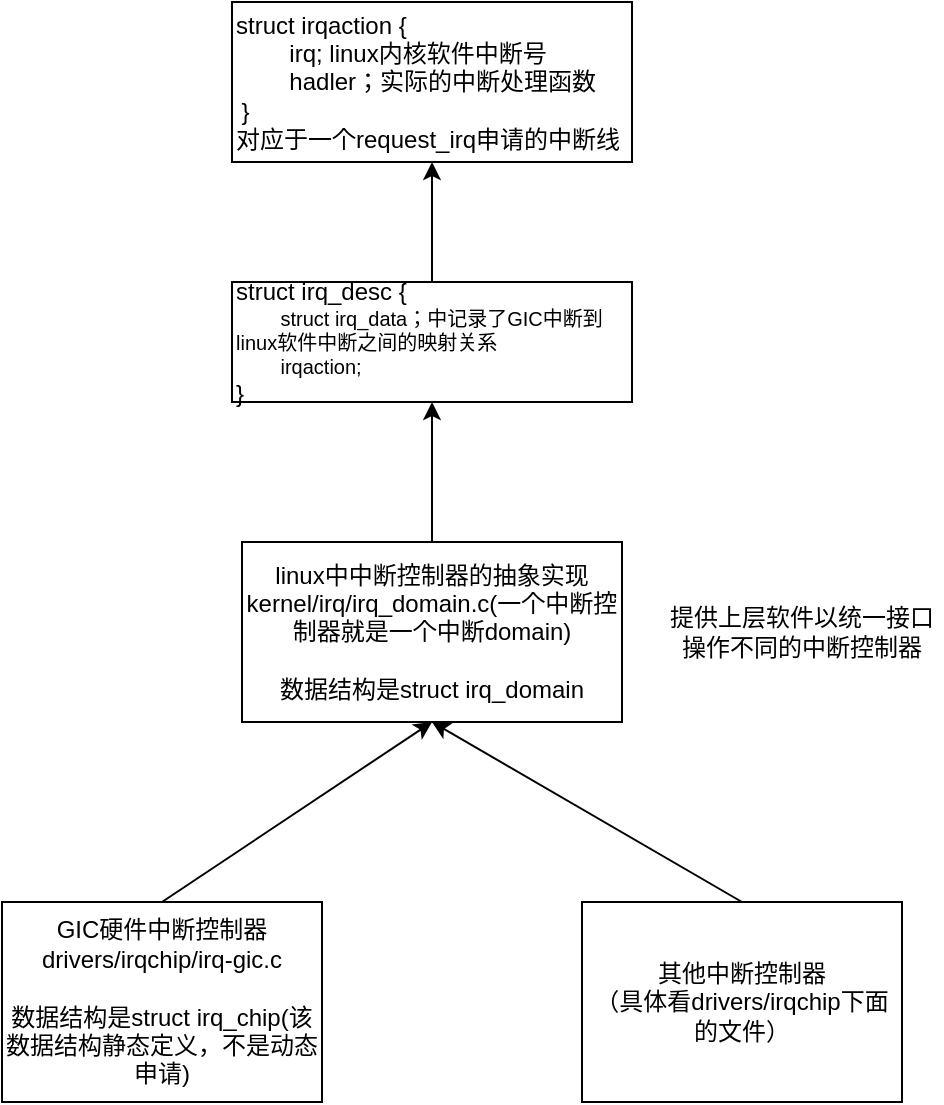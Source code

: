 <mxfile version="24.3.1" type="github">
  <diagram name="第 1 页" id="wbL77T6v4ODWWqQwgH3e">
    <mxGraphModel dx="1425" dy="790" grid="1" gridSize="10" guides="1" tooltips="1" connect="1" arrows="1" fold="1" page="1" pageScale="1" pageWidth="827" pageHeight="1169" math="0" shadow="0">
      <root>
        <mxCell id="0" />
        <mxCell id="1" parent="0" />
        <mxCell id="HMC4-4hXIC59DEJLiAjA-1" value="GIC硬件中断控制器&lt;div&gt;drivers/irqchip/irq-gic.c&lt;br&gt;&lt;/div&gt;&lt;div&gt;&lt;br&gt;&lt;/div&gt;&lt;div&gt;数据结构是struct irq_chip(该数据结构静态定义，不是动态申请)&lt;/div&gt;" style="rounded=0;whiteSpace=wrap;html=1;" vertex="1" parent="1">
          <mxGeometry x="160" y="520" width="160" height="100" as="geometry" />
        </mxCell>
        <mxCell id="HMC4-4hXIC59DEJLiAjA-9" style="edgeStyle=orthogonalEdgeStyle;rounded=0;orthogonalLoop=1;jettySize=auto;html=1;exitX=0.5;exitY=0;exitDx=0;exitDy=0;entryX=0.5;entryY=1;entryDx=0;entryDy=0;" edge="1" parent="1" source="HMC4-4hXIC59DEJLiAjA-2" target="HMC4-4hXIC59DEJLiAjA-8">
          <mxGeometry relative="1" as="geometry" />
        </mxCell>
        <mxCell id="HMC4-4hXIC59DEJLiAjA-2" value="linux中中断控制器的抽象实现&lt;div&gt;kernel/irq/irq_domain.c(一个中断控制器就是一个中断domain)&lt;/div&gt;&lt;div&gt;&lt;br&gt;&lt;/div&gt;&lt;div&gt;数据结构是struct irq_domain&lt;/div&gt;" style="rounded=0;whiteSpace=wrap;html=1;" vertex="1" parent="1">
          <mxGeometry x="280" y="340" width="190" height="90" as="geometry" />
        </mxCell>
        <mxCell id="HMC4-4hXIC59DEJLiAjA-3" value="其他中断控制器&lt;div&gt;（具体看drivers/irqchip下面的文件）&lt;/div&gt;" style="rounded=0;whiteSpace=wrap;html=1;" vertex="1" parent="1">
          <mxGeometry x="450" y="520" width="160" height="100" as="geometry" />
        </mxCell>
        <mxCell id="HMC4-4hXIC59DEJLiAjA-5" value="" style="endArrow=classic;html=1;rounded=0;exitX=0.5;exitY=0;exitDx=0;exitDy=0;entryX=0.5;entryY=1;entryDx=0;entryDy=0;" edge="1" parent="1" source="HMC4-4hXIC59DEJLiAjA-1" target="HMC4-4hXIC59DEJLiAjA-2">
          <mxGeometry width="50" height="50" relative="1" as="geometry">
            <mxPoint x="360" y="410" as="sourcePoint" />
            <mxPoint x="410" y="360" as="targetPoint" />
          </mxGeometry>
        </mxCell>
        <mxCell id="HMC4-4hXIC59DEJLiAjA-7" value="" style="endArrow=classic;html=1;rounded=0;exitX=0.5;exitY=0;exitDx=0;exitDy=0;entryX=0.5;entryY=1;entryDx=0;entryDy=0;" edge="1" parent="1" source="HMC4-4hXIC59DEJLiAjA-3" target="HMC4-4hXIC59DEJLiAjA-2">
          <mxGeometry width="50" height="50" relative="1" as="geometry">
            <mxPoint x="360" y="410" as="sourcePoint" />
            <mxPoint x="410" y="360" as="targetPoint" />
          </mxGeometry>
        </mxCell>
        <mxCell id="HMC4-4hXIC59DEJLiAjA-12" style="edgeStyle=orthogonalEdgeStyle;rounded=0;orthogonalLoop=1;jettySize=auto;html=1;exitX=0.5;exitY=0;exitDx=0;exitDy=0;entryX=0.5;entryY=1;entryDx=0;entryDy=0;" edge="1" parent="1" source="HMC4-4hXIC59DEJLiAjA-8" target="HMC4-4hXIC59DEJLiAjA-11">
          <mxGeometry relative="1" as="geometry" />
        </mxCell>
        <mxCell id="HMC4-4hXIC59DEJLiAjA-8" value="struct irq_desc {&lt;div style=&quot;font-size: 10px;&quot;&gt;&amp;nbsp;&lt;span style=&quot;white-space: pre;&quot;&gt;&#x9;&lt;/span&gt;struct irq_data；中记录了GIC中断到linux软件中断之间的映射关系&lt;/div&gt;&lt;div style=&quot;font-size: 10px;&quot;&gt;&lt;span style=&quot;white-space: pre;&quot;&gt;&#x9;&lt;/span&gt;irqaction;&lt;br&gt;&lt;/div&gt;&lt;div&gt;}&lt;/div&gt;" style="rounded=0;whiteSpace=wrap;html=1;align=left;" vertex="1" parent="1">
          <mxGeometry x="275" y="210" width="200" height="60" as="geometry" />
        </mxCell>
        <mxCell id="HMC4-4hXIC59DEJLiAjA-10" value="提供上层软件以统一接口操作不同的中断控制器" style="text;html=1;align=center;verticalAlign=middle;whiteSpace=wrap;rounded=0;" vertex="1" parent="1">
          <mxGeometry x="490" y="370" width="140" height="30" as="geometry" />
        </mxCell>
        <mxCell id="HMC4-4hXIC59DEJLiAjA-11" value="struct irqaction {&lt;div&gt;&lt;span style=&quot;white-space: pre;&quot;&gt;&#x9;&lt;/span&gt;irq; linux内核软件中断号&lt;/div&gt;&lt;div&gt;&lt;span style=&quot;white-space: pre;&quot;&gt;&#x9;&lt;/span&gt;hadler；实际的中断处理函数&lt;br&gt;&lt;div style=&quot;font-size: 10px;&quot;&gt;&amp;nbsp;&lt;span style=&quot;background-color: initial; font-size: 12px;&quot;&gt;}&lt;/span&gt;&lt;/div&gt;&lt;/div&gt;&lt;div style=&quot;&quot;&gt;对应于一个request_irq申请的中断线&lt;/div&gt;" style="rounded=0;whiteSpace=wrap;html=1;align=left;" vertex="1" parent="1">
          <mxGeometry x="275" y="70" width="200" height="80" as="geometry" />
        </mxCell>
      </root>
    </mxGraphModel>
  </diagram>
</mxfile>

